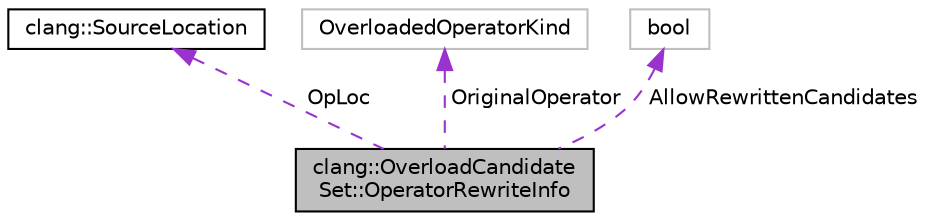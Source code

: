 digraph "clang::OverloadCandidateSet::OperatorRewriteInfo"
{
 // LATEX_PDF_SIZE
  bgcolor="transparent";
  edge [fontname="Helvetica",fontsize="10",labelfontname="Helvetica",labelfontsize="10"];
  node [fontname="Helvetica",fontsize="10",shape=record];
  Node1 [label="clang::OverloadCandidate\lSet::OperatorRewriteInfo",height=0.2,width=0.4,color="black", fillcolor="grey75", style="filled", fontcolor="black",tooltip="Information about operator rewrites to consider when adding operator functions to a candidate set."];
  Node2 -> Node1 [dir="back",color="darkorchid3",fontsize="10",style="dashed",label=" OpLoc" ,fontname="Helvetica"];
  Node2 [label="clang::SourceLocation",height=0.2,width=0.4,color="black",URL="$classclang_1_1SourceLocation.html",tooltip="Encodes a location in the source."];
  Node3 -> Node1 [dir="back",color="darkorchid3",fontsize="10",style="dashed",label=" OriginalOperator" ,fontname="Helvetica"];
  Node3 [label="OverloadedOperatorKind",height=0.2,width=0.4,color="grey75",tooltip=" "];
  Node4 -> Node1 [dir="back",color="darkorchid3",fontsize="10",style="dashed",label=" AllowRewrittenCandidates" ,fontname="Helvetica"];
  Node4 [label="bool",height=0.2,width=0.4,color="grey75",tooltip=" "];
}
